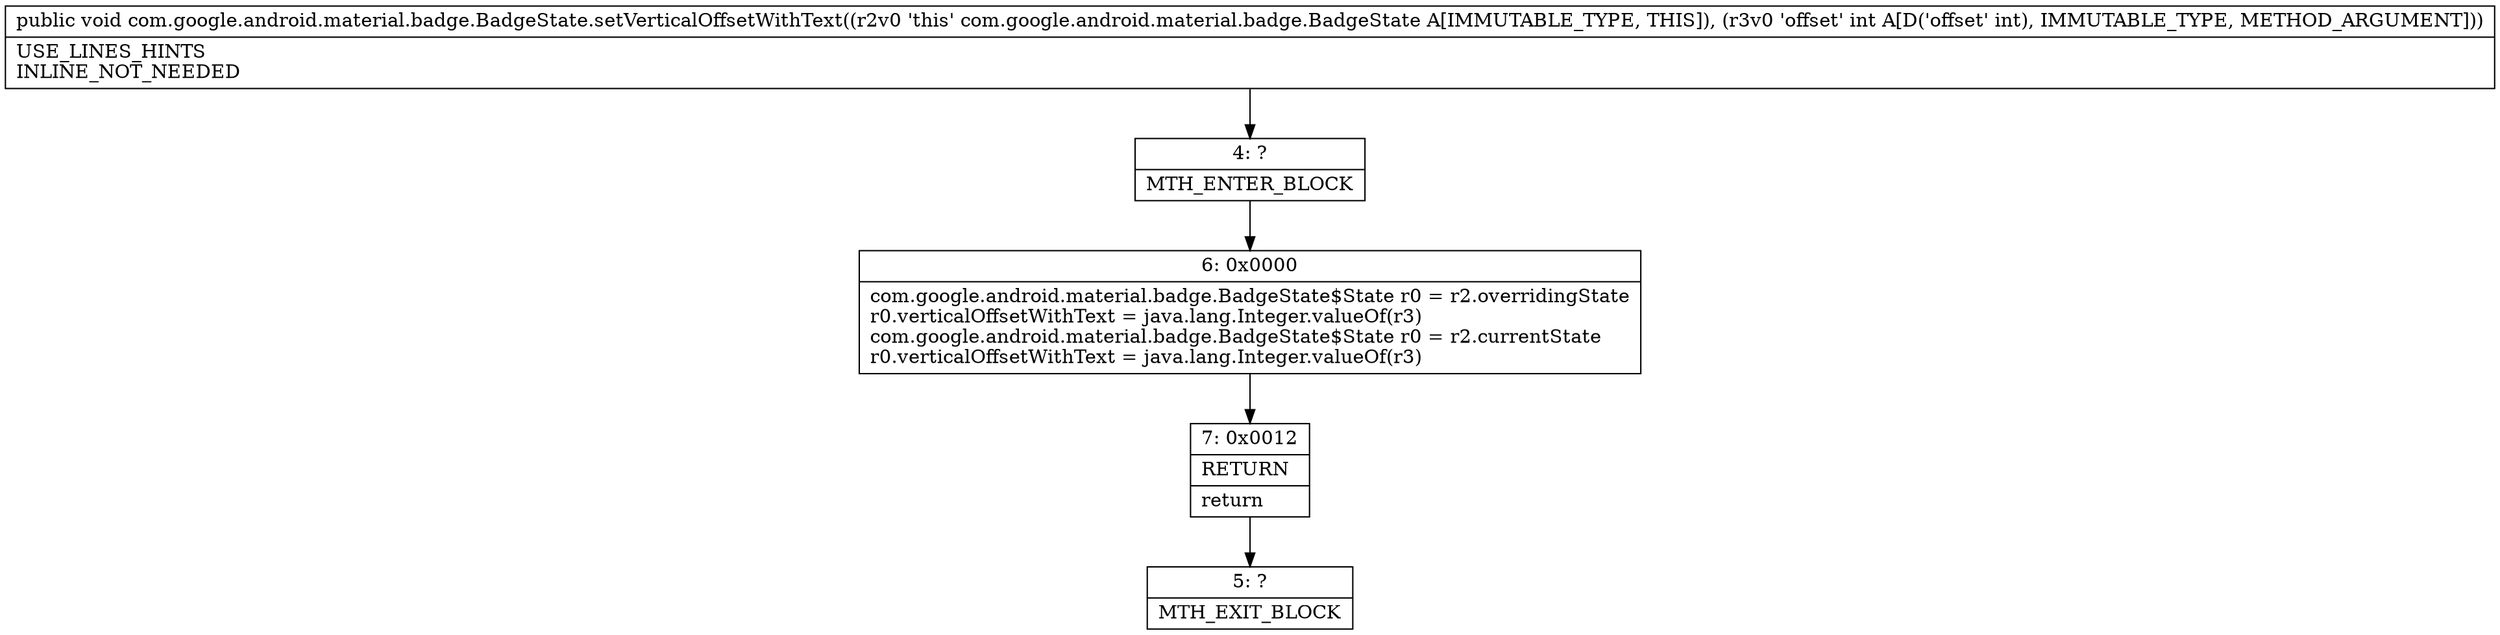 digraph "CFG forcom.google.android.material.badge.BadgeState.setVerticalOffsetWithText(I)V" {
Node_4 [shape=record,label="{4\:\ ?|MTH_ENTER_BLOCK\l}"];
Node_6 [shape=record,label="{6\:\ 0x0000|com.google.android.material.badge.BadgeState$State r0 = r2.overridingState\lr0.verticalOffsetWithText = java.lang.Integer.valueOf(r3)\lcom.google.android.material.badge.BadgeState$State r0 = r2.currentState\lr0.verticalOffsetWithText = java.lang.Integer.valueOf(r3)\l}"];
Node_7 [shape=record,label="{7\:\ 0x0012|RETURN\l|return\l}"];
Node_5 [shape=record,label="{5\:\ ?|MTH_EXIT_BLOCK\l}"];
MethodNode[shape=record,label="{public void com.google.android.material.badge.BadgeState.setVerticalOffsetWithText((r2v0 'this' com.google.android.material.badge.BadgeState A[IMMUTABLE_TYPE, THIS]), (r3v0 'offset' int A[D('offset' int), IMMUTABLE_TYPE, METHOD_ARGUMENT]))  | USE_LINES_HINTS\lINLINE_NOT_NEEDED\l}"];
MethodNode -> Node_4;Node_4 -> Node_6;
Node_6 -> Node_7;
Node_7 -> Node_5;
}

